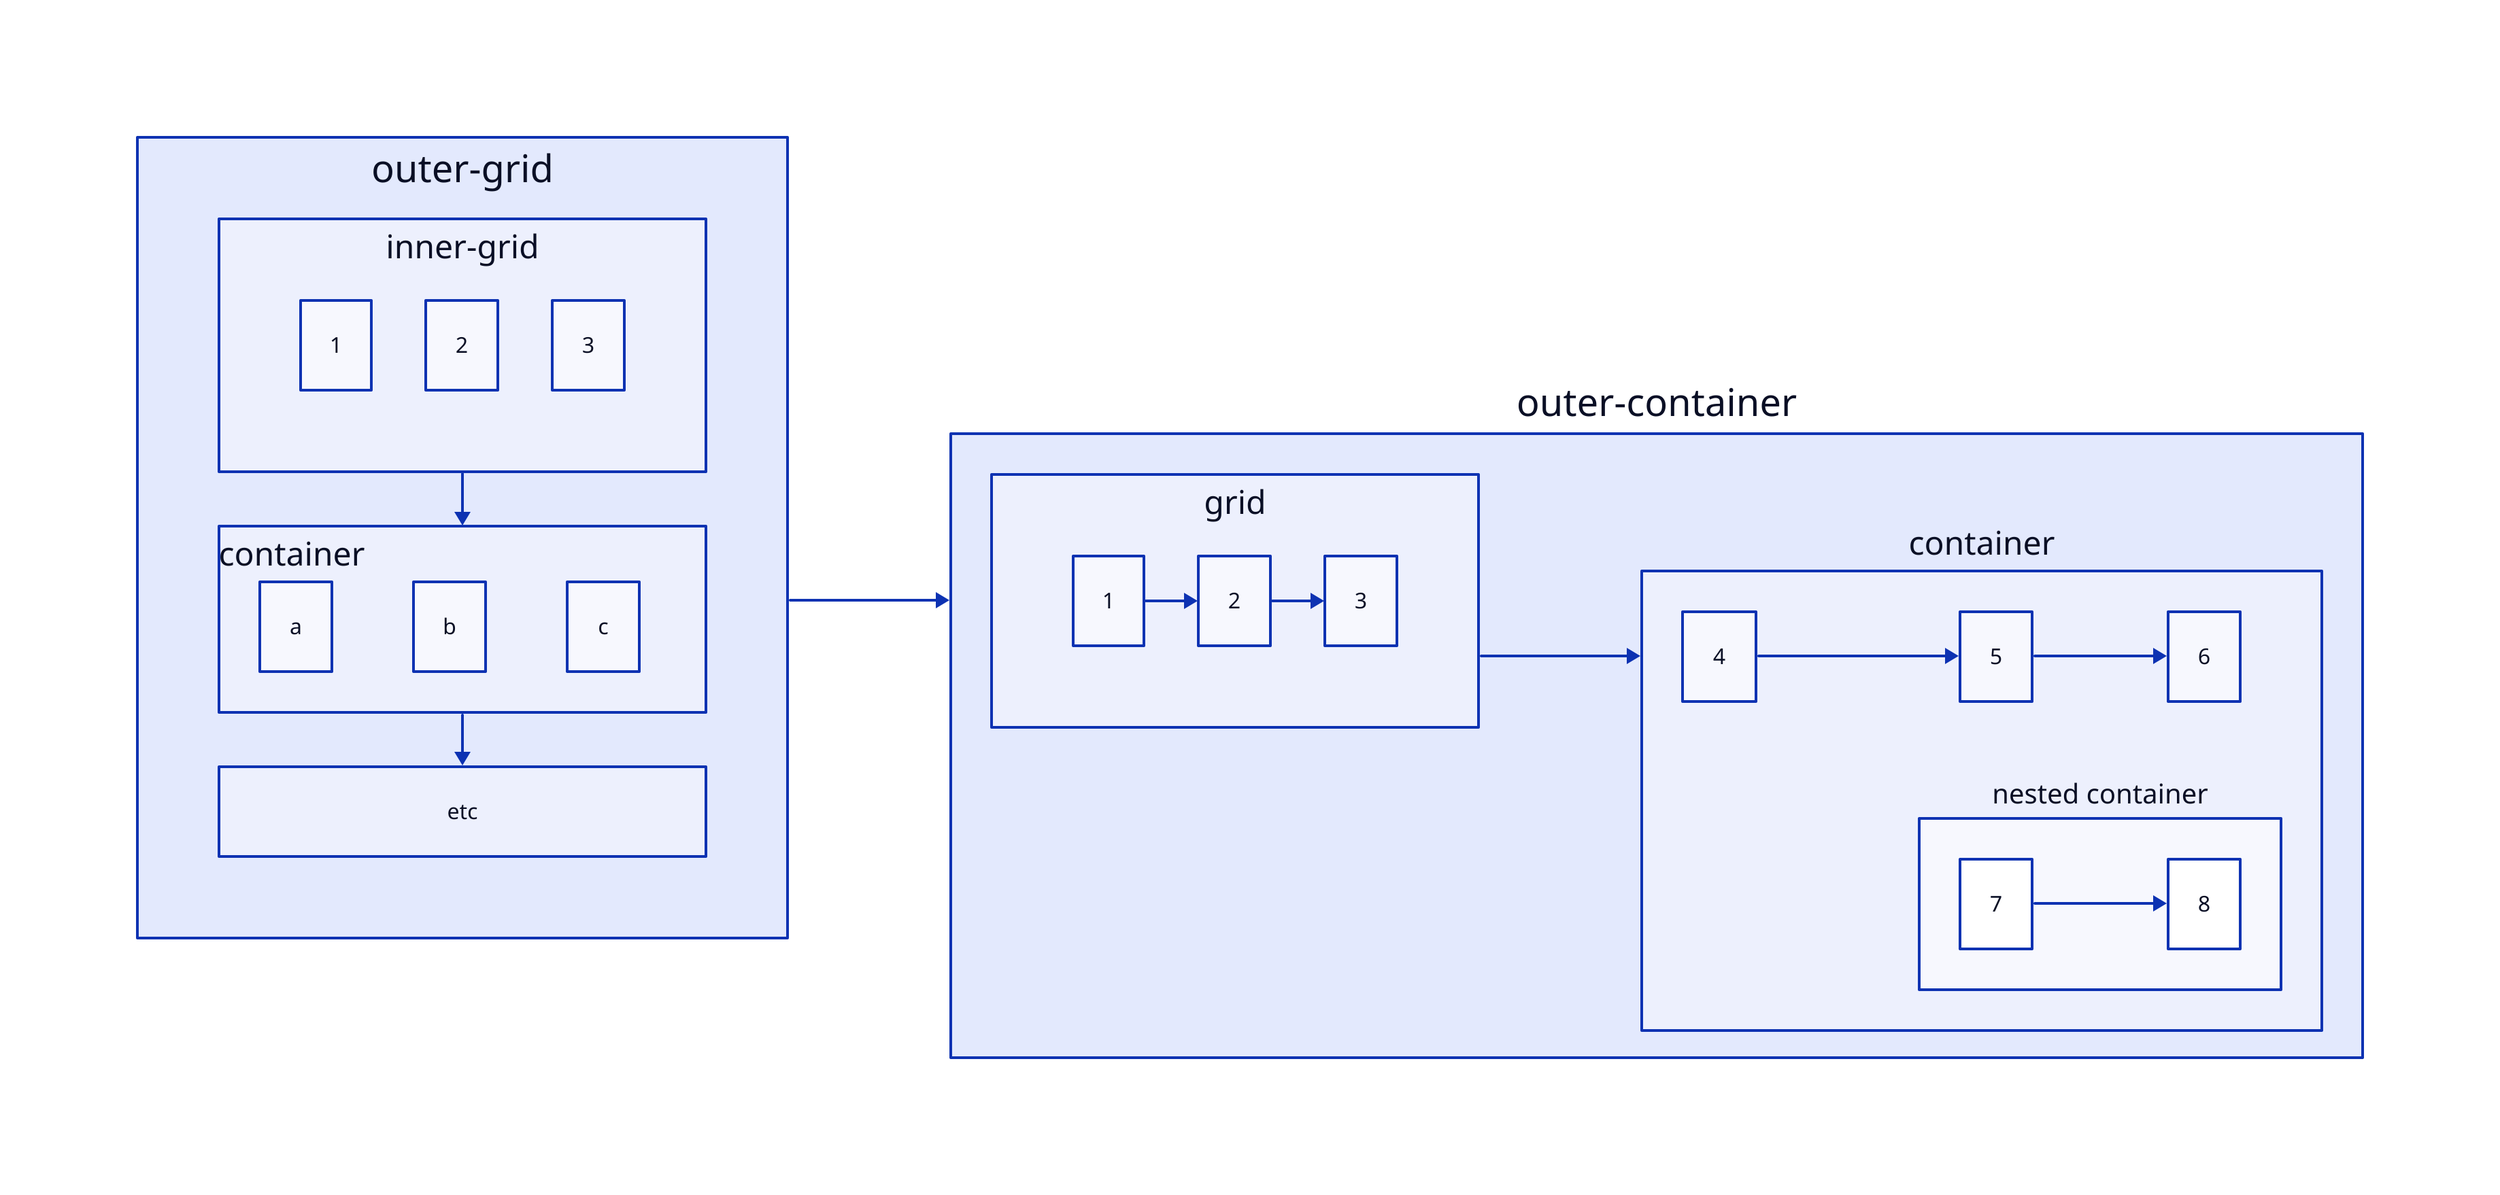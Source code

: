 direction: right
outer-grid -> outer-container

outer-grid: {
  grid-columns: 1

  inner-grid -> container -> etc

  container: {
    label.near: top-left
    # edges not yet supported here since they must be direct grid children
    a
    b
    c
  }

  inner-grid: {
    grid-rows: 1
    1
    2
    3
    # edges here are not supported yet since this is inside another grid
  }
}

outer-container: {
  grid -> container

  grid: {
    grid-rows: 1
    # direct child edges ok in least nested grid
    1 -> 2 -> 3
  }

  container: {
    # non grid edges ok
    4 -> 5 -> 6
    nested container: {
      # nested non grid edges ok
      7 -> 8
    }
  }
}
